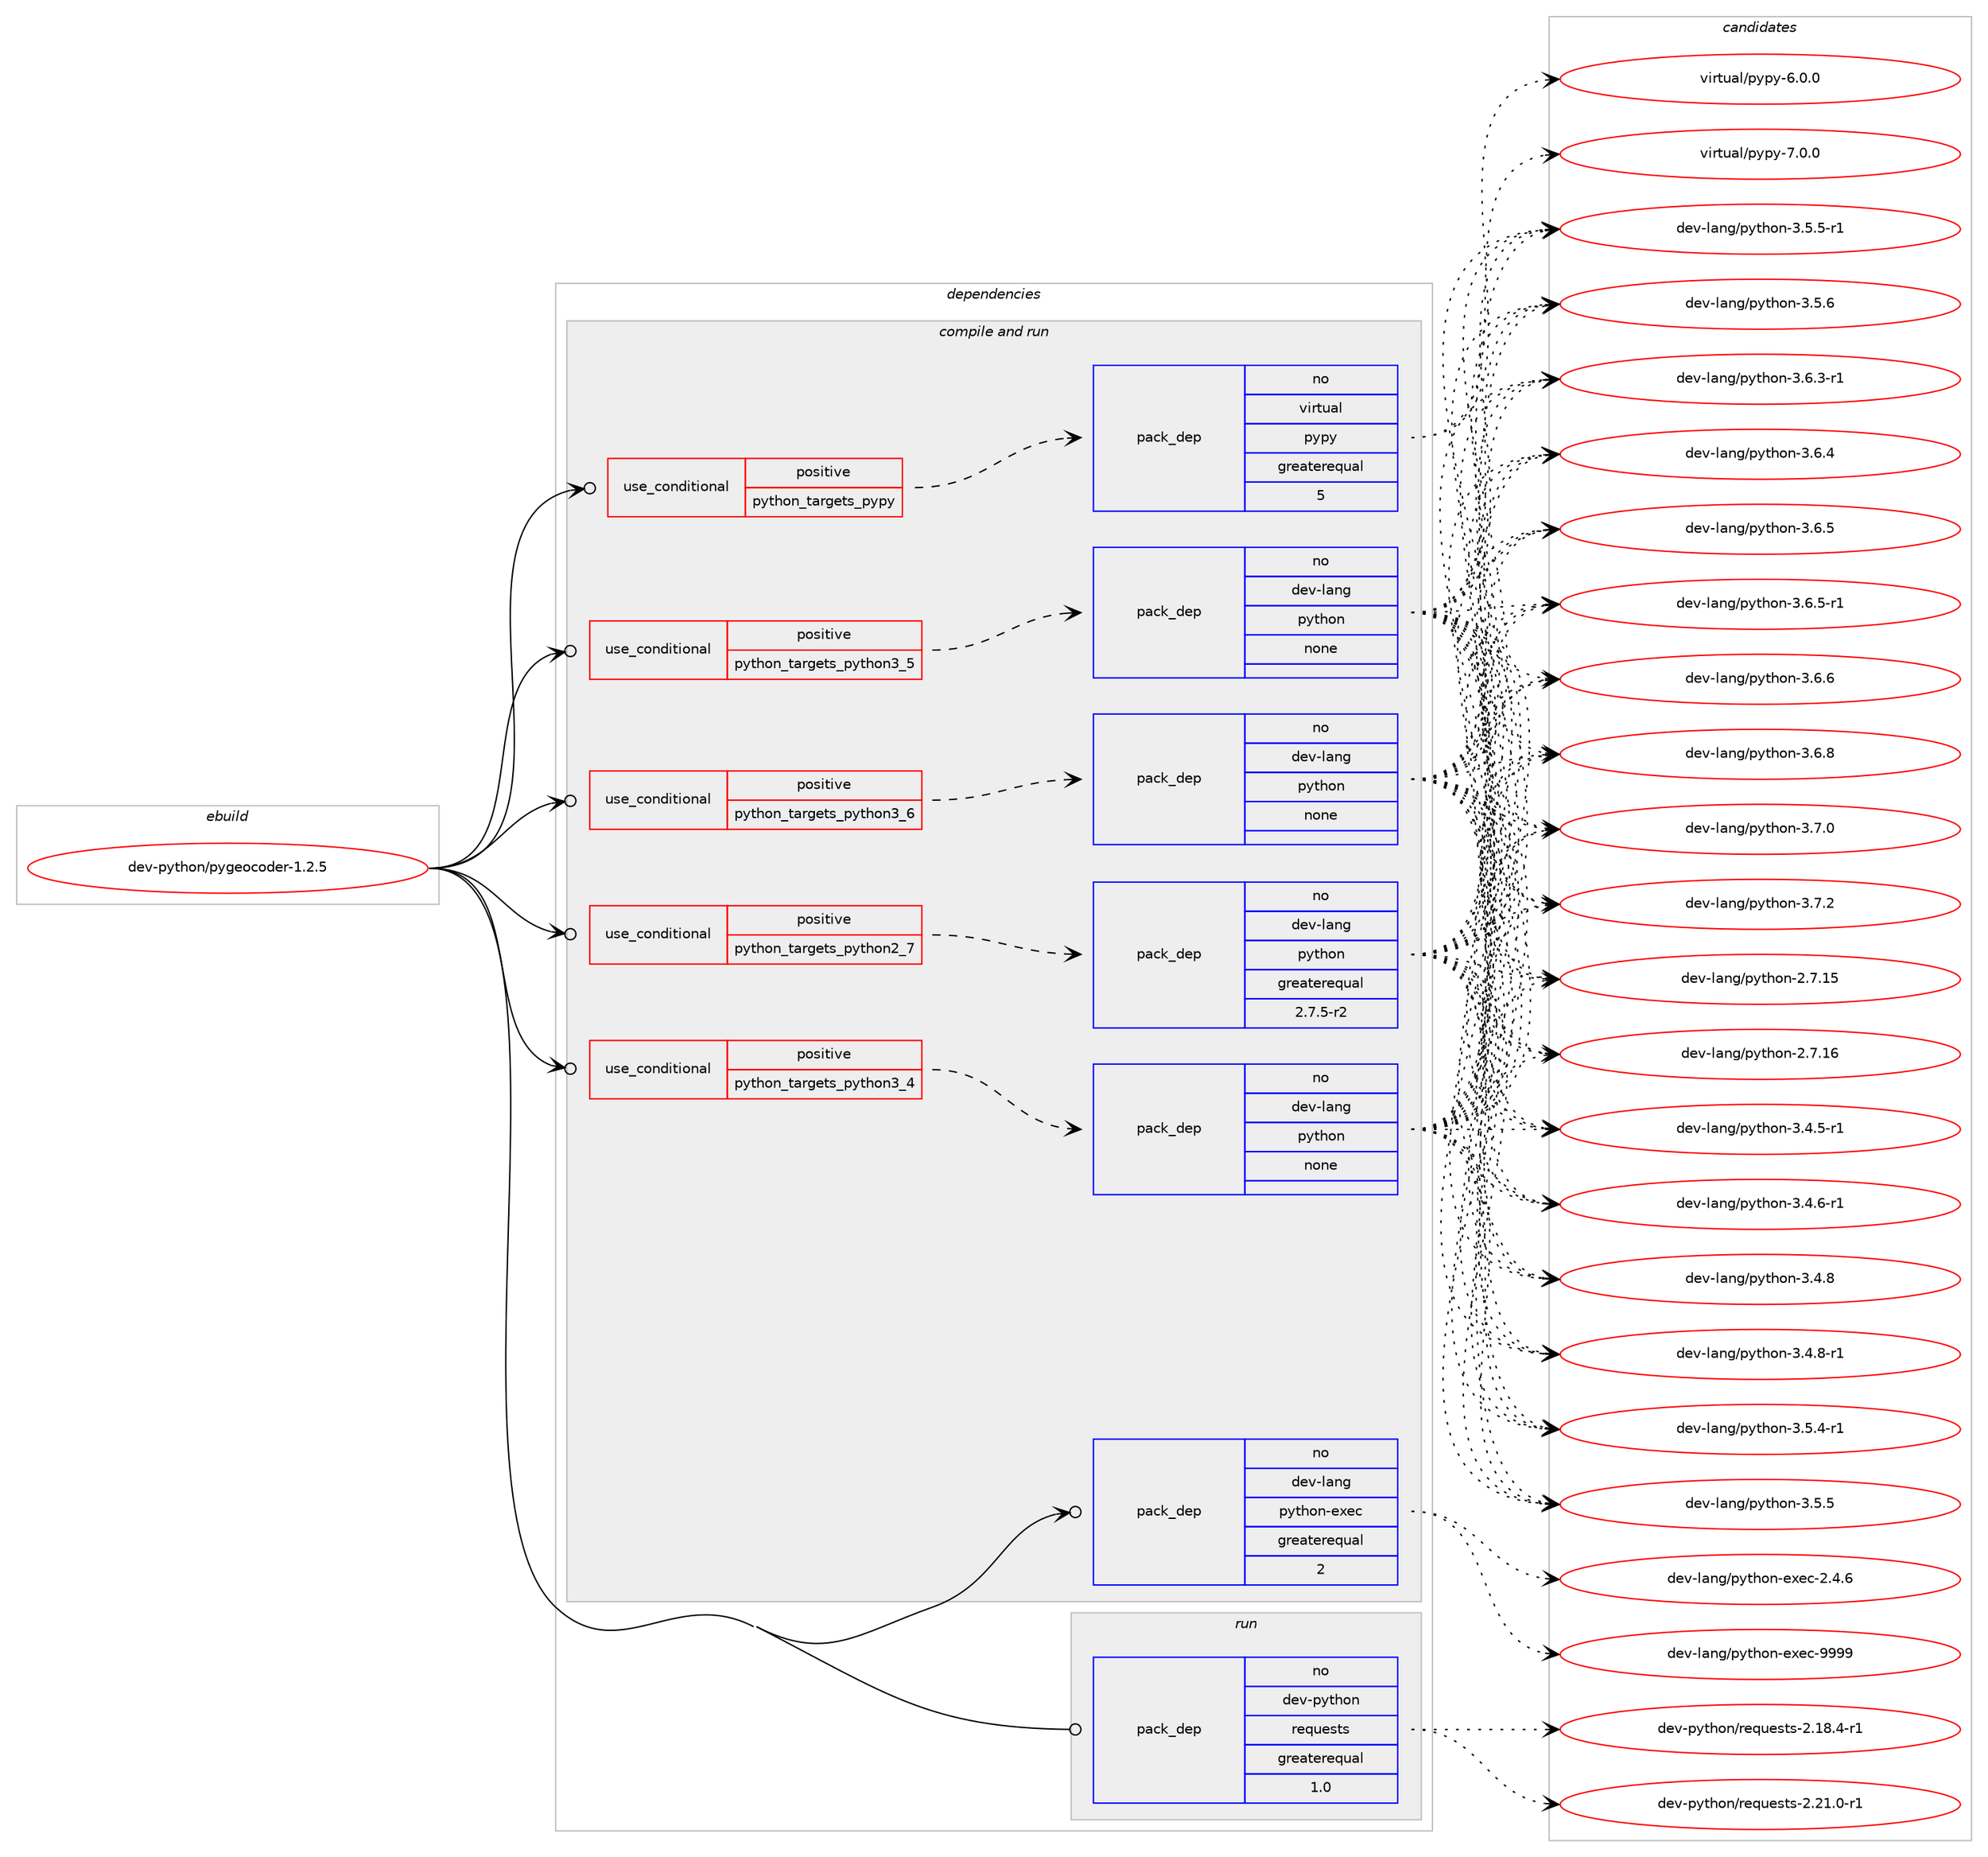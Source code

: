 digraph prolog {

# *************
# Graph options
# *************

newrank=true;
concentrate=true;
compound=true;
graph [rankdir=LR,fontname=Helvetica,fontsize=10,ranksep=1.5];#, ranksep=2.5, nodesep=0.2];
edge  [arrowhead=vee];
node  [fontname=Helvetica,fontsize=10];

# **********
# The ebuild
# **********

subgraph cluster_leftcol {
color=gray;
rank=same;
label=<<i>ebuild</i>>;
id [label="dev-python/pygeocoder-1.2.5", color=red, width=4, href="../dev-python/pygeocoder-1.2.5.svg"];
}

# ****************
# The dependencies
# ****************

subgraph cluster_midcol {
color=gray;
label=<<i>dependencies</i>>;
subgraph cluster_compile {
fillcolor="#eeeeee";
style=filled;
label=<<i>compile</i>>;
}
subgraph cluster_compileandrun {
fillcolor="#eeeeee";
style=filled;
label=<<i>compile and run</i>>;
subgraph cond380852 {
dependency1429434 [label=<<TABLE BORDER="0" CELLBORDER="1" CELLSPACING="0" CELLPADDING="4"><TR><TD ROWSPAN="3" CELLPADDING="10">use_conditional</TD></TR><TR><TD>positive</TD></TR><TR><TD>python_targets_pypy</TD></TR></TABLE>>, shape=none, color=red];
subgraph pack1025264 {
dependency1429435 [label=<<TABLE BORDER="0" CELLBORDER="1" CELLSPACING="0" CELLPADDING="4" WIDTH="220"><TR><TD ROWSPAN="6" CELLPADDING="30">pack_dep</TD></TR><TR><TD WIDTH="110">no</TD></TR><TR><TD>virtual</TD></TR><TR><TD>pypy</TD></TR><TR><TD>greaterequal</TD></TR><TR><TD>5</TD></TR></TABLE>>, shape=none, color=blue];
}
dependency1429434:e -> dependency1429435:w [weight=20,style="dashed",arrowhead="vee"];
}
id:e -> dependency1429434:w [weight=20,style="solid",arrowhead="odotvee"];
subgraph cond380853 {
dependency1429436 [label=<<TABLE BORDER="0" CELLBORDER="1" CELLSPACING="0" CELLPADDING="4"><TR><TD ROWSPAN="3" CELLPADDING="10">use_conditional</TD></TR><TR><TD>positive</TD></TR><TR><TD>python_targets_python2_7</TD></TR></TABLE>>, shape=none, color=red];
subgraph pack1025265 {
dependency1429437 [label=<<TABLE BORDER="0" CELLBORDER="1" CELLSPACING="0" CELLPADDING="4" WIDTH="220"><TR><TD ROWSPAN="6" CELLPADDING="30">pack_dep</TD></TR><TR><TD WIDTH="110">no</TD></TR><TR><TD>dev-lang</TD></TR><TR><TD>python</TD></TR><TR><TD>greaterequal</TD></TR><TR><TD>2.7.5-r2</TD></TR></TABLE>>, shape=none, color=blue];
}
dependency1429436:e -> dependency1429437:w [weight=20,style="dashed",arrowhead="vee"];
}
id:e -> dependency1429436:w [weight=20,style="solid",arrowhead="odotvee"];
subgraph cond380854 {
dependency1429438 [label=<<TABLE BORDER="0" CELLBORDER="1" CELLSPACING="0" CELLPADDING="4"><TR><TD ROWSPAN="3" CELLPADDING="10">use_conditional</TD></TR><TR><TD>positive</TD></TR><TR><TD>python_targets_python3_4</TD></TR></TABLE>>, shape=none, color=red];
subgraph pack1025266 {
dependency1429439 [label=<<TABLE BORDER="0" CELLBORDER="1" CELLSPACING="0" CELLPADDING="4" WIDTH="220"><TR><TD ROWSPAN="6" CELLPADDING="30">pack_dep</TD></TR><TR><TD WIDTH="110">no</TD></TR><TR><TD>dev-lang</TD></TR><TR><TD>python</TD></TR><TR><TD>none</TD></TR><TR><TD></TD></TR></TABLE>>, shape=none, color=blue];
}
dependency1429438:e -> dependency1429439:w [weight=20,style="dashed",arrowhead="vee"];
}
id:e -> dependency1429438:w [weight=20,style="solid",arrowhead="odotvee"];
subgraph cond380855 {
dependency1429440 [label=<<TABLE BORDER="0" CELLBORDER="1" CELLSPACING="0" CELLPADDING="4"><TR><TD ROWSPAN="3" CELLPADDING="10">use_conditional</TD></TR><TR><TD>positive</TD></TR><TR><TD>python_targets_python3_5</TD></TR></TABLE>>, shape=none, color=red];
subgraph pack1025267 {
dependency1429441 [label=<<TABLE BORDER="0" CELLBORDER="1" CELLSPACING="0" CELLPADDING="4" WIDTH="220"><TR><TD ROWSPAN="6" CELLPADDING="30">pack_dep</TD></TR><TR><TD WIDTH="110">no</TD></TR><TR><TD>dev-lang</TD></TR><TR><TD>python</TD></TR><TR><TD>none</TD></TR><TR><TD></TD></TR></TABLE>>, shape=none, color=blue];
}
dependency1429440:e -> dependency1429441:w [weight=20,style="dashed",arrowhead="vee"];
}
id:e -> dependency1429440:w [weight=20,style="solid",arrowhead="odotvee"];
subgraph cond380856 {
dependency1429442 [label=<<TABLE BORDER="0" CELLBORDER="1" CELLSPACING="0" CELLPADDING="4"><TR><TD ROWSPAN="3" CELLPADDING="10">use_conditional</TD></TR><TR><TD>positive</TD></TR><TR><TD>python_targets_python3_6</TD></TR></TABLE>>, shape=none, color=red];
subgraph pack1025268 {
dependency1429443 [label=<<TABLE BORDER="0" CELLBORDER="1" CELLSPACING="0" CELLPADDING="4" WIDTH="220"><TR><TD ROWSPAN="6" CELLPADDING="30">pack_dep</TD></TR><TR><TD WIDTH="110">no</TD></TR><TR><TD>dev-lang</TD></TR><TR><TD>python</TD></TR><TR><TD>none</TD></TR><TR><TD></TD></TR></TABLE>>, shape=none, color=blue];
}
dependency1429442:e -> dependency1429443:w [weight=20,style="dashed",arrowhead="vee"];
}
id:e -> dependency1429442:w [weight=20,style="solid",arrowhead="odotvee"];
subgraph pack1025269 {
dependency1429444 [label=<<TABLE BORDER="0" CELLBORDER="1" CELLSPACING="0" CELLPADDING="4" WIDTH="220"><TR><TD ROWSPAN="6" CELLPADDING="30">pack_dep</TD></TR><TR><TD WIDTH="110">no</TD></TR><TR><TD>dev-lang</TD></TR><TR><TD>python-exec</TD></TR><TR><TD>greaterequal</TD></TR><TR><TD>2</TD></TR></TABLE>>, shape=none, color=blue];
}
id:e -> dependency1429444:w [weight=20,style="solid",arrowhead="odotvee"];
}
subgraph cluster_run {
fillcolor="#eeeeee";
style=filled;
label=<<i>run</i>>;
subgraph pack1025270 {
dependency1429445 [label=<<TABLE BORDER="0" CELLBORDER="1" CELLSPACING="0" CELLPADDING="4" WIDTH="220"><TR><TD ROWSPAN="6" CELLPADDING="30">pack_dep</TD></TR><TR><TD WIDTH="110">no</TD></TR><TR><TD>dev-python</TD></TR><TR><TD>requests</TD></TR><TR><TD>greaterequal</TD></TR><TR><TD>1.0</TD></TR></TABLE>>, shape=none, color=blue];
}
id:e -> dependency1429445:w [weight=20,style="solid",arrowhead="odot"];
}
}

# **************
# The candidates
# **************

subgraph cluster_choices {
rank=same;
color=gray;
label=<<i>candidates</i>>;

subgraph choice1025264 {
color=black;
nodesep=1;
choice1181051141161179710847112121112121455446484648 [label="virtual/pypy-6.0.0", color=red, width=4,href="../virtual/pypy-6.0.0.svg"];
choice1181051141161179710847112121112121455546484648 [label="virtual/pypy-7.0.0", color=red, width=4,href="../virtual/pypy-7.0.0.svg"];
dependency1429435:e -> choice1181051141161179710847112121112121455446484648:w [style=dotted,weight="100"];
dependency1429435:e -> choice1181051141161179710847112121112121455546484648:w [style=dotted,weight="100"];
}
subgraph choice1025265 {
color=black;
nodesep=1;
choice10010111845108971101034711212111610411111045504655464953 [label="dev-lang/python-2.7.15", color=red, width=4,href="../dev-lang/python-2.7.15.svg"];
choice10010111845108971101034711212111610411111045504655464954 [label="dev-lang/python-2.7.16", color=red, width=4,href="../dev-lang/python-2.7.16.svg"];
choice1001011184510897110103471121211161041111104551465246534511449 [label="dev-lang/python-3.4.5-r1", color=red, width=4,href="../dev-lang/python-3.4.5-r1.svg"];
choice1001011184510897110103471121211161041111104551465246544511449 [label="dev-lang/python-3.4.6-r1", color=red, width=4,href="../dev-lang/python-3.4.6-r1.svg"];
choice100101118451089711010347112121116104111110455146524656 [label="dev-lang/python-3.4.8", color=red, width=4,href="../dev-lang/python-3.4.8.svg"];
choice1001011184510897110103471121211161041111104551465246564511449 [label="dev-lang/python-3.4.8-r1", color=red, width=4,href="../dev-lang/python-3.4.8-r1.svg"];
choice1001011184510897110103471121211161041111104551465346524511449 [label="dev-lang/python-3.5.4-r1", color=red, width=4,href="../dev-lang/python-3.5.4-r1.svg"];
choice100101118451089711010347112121116104111110455146534653 [label="dev-lang/python-3.5.5", color=red, width=4,href="../dev-lang/python-3.5.5.svg"];
choice1001011184510897110103471121211161041111104551465346534511449 [label="dev-lang/python-3.5.5-r1", color=red, width=4,href="../dev-lang/python-3.5.5-r1.svg"];
choice100101118451089711010347112121116104111110455146534654 [label="dev-lang/python-3.5.6", color=red, width=4,href="../dev-lang/python-3.5.6.svg"];
choice1001011184510897110103471121211161041111104551465446514511449 [label="dev-lang/python-3.6.3-r1", color=red, width=4,href="../dev-lang/python-3.6.3-r1.svg"];
choice100101118451089711010347112121116104111110455146544652 [label="dev-lang/python-3.6.4", color=red, width=4,href="../dev-lang/python-3.6.4.svg"];
choice100101118451089711010347112121116104111110455146544653 [label="dev-lang/python-3.6.5", color=red, width=4,href="../dev-lang/python-3.6.5.svg"];
choice1001011184510897110103471121211161041111104551465446534511449 [label="dev-lang/python-3.6.5-r1", color=red, width=4,href="../dev-lang/python-3.6.5-r1.svg"];
choice100101118451089711010347112121116104111110455146544654 [label="dev-lang/python-3.6.6", color=red, width=4,href="../dev-lang/python-3.6.6.svg"];
choice100101118451089711010347112121116104111110455146544656 [label="dev-lang/python-3.6.8", color=red, width=4,href="../dev-lang/python-3.6.8.svg"];
choice100101118451089711010347112121116104111110455146554648 [label="dev-lang/python-3.7.0", color=red, width=4,href="../dev-lang/python-3.7.0.svg"];
choice100101118451089711010347112121116104111110455146554650 [label="dev-lang/python-3.7.2", color=red, width=4,href="../dev-lang/python-3.7.2.svg"];
dependency1429437:e -> choice10010111845108971101034711212111610411111045504655464953:w [style=dotted,weight="100"];
dependency1429437:e -> choice10010111845108971101034711212111610411111045504655464954:w [style=dotted,weight="100"];
dependency1429437:e -> choice1001011184510897110103471121211161041111104551465246534511449:w [style=dotted,weight="100"];
dependency1429437:e -> choice1001011184510897110103471121211161041111104551465246544511449:w [style=dotted,weight="100"];
dependency1429437:e -> choice100101118451089711010347112121116104111110455146524656:w [style=dotted,weight="100"];
dependency1429437:e -> choice1001011184510897110103471121211161041111104551465246564511449:w [style=dotted,weight="100"];
dependency1429437:e -> choice1001011184510897110103471121211161041111104551465346524511449:w [style=dotted,weight="100"];
dependency1429437:e -> choice100101118451089711010347112121116104111110455146534653:w [style=dotted,weight="100"];
dependency1429437:e -> choice1001011184510897110103471121211161041111104551465346534511449:w [style=dotted,weight="100"];
dependency1429437:e -> choice100101118451089711010347112121116104111110455146534654:w [style=dotted,weight="100"];
dependency1429437:e -> choice1001011184510897110103471121211161041111104551465446514511449:w [style=dotted,weight="100"];
dependency1429437:e -> choice100101118451089711010347112121116104111110455146544652:w [style=dotted,weight="100"];
dependency1429437:e -> choice100101118451089711010347112121116104111110455146544653:w [style=dotted,weight="100"];
dependency1429437:e -> choice1001011184510897110103471121211161041111104551465446534511449:w [style=dotted,weight="100"];
dependency1429437:e -> choice100101118451089711010347112121116104111110455146544654:w [style=dotted,weight="100"];
dependency1429437:e -> choice100101118451089711010347112121116104111110455146544656:w [style=dotted,weight="100"];
dependency1429437:e -> choice100101118451089711010347112121116104111110455146554648:w [style=dotted,weight="100"];
dependency1429437:e -> choice100101118451089711010347112121116104111110455146554650:w [style=dotted,weight="100"];
}
subgraph choice1025266 {
color=black;
nodesep=1;
choice10010111845108971101034711212111610411111045504655464953 [label="dev-lang/python-2.7.15", color=red, width=4,href="../dev-lang/python-2.7.15.svg"];
choice10010111845108971101034711212111610411111045504655464954 [label="dev-lang/python-2.7.16", color=red, width=4,href="../dev-lang/python-2.7.16.svg"];
choice1001011184510897110103471121211161041111104551465246534511449 [label="dev-lang/python-3.4.5-r1", color=red, width=4,href="../dev-lang/python-3.4.5-r1.svg"];
choice1001011184510897110103471121211161041111104551465246544511449 [label="dev-lang/python-3.4.6-r1", color=red, width=4,href="../dev-lang/python-3.4.6-r1.svg"];
choice100101118451089711010347112121116104111110455146524656 [label="dev-lang/python-3.4.8", color=red, width=4,href="../dev-lang/python-3.4.8.svg"];
choice1001011184510897110103471121211161041111104551465246564511449 [label="dev-lang/python-3.4.8-r1", color=red, width=4,href="../dev-lang/python-3.4.8-r1.svg"];
choice1001011184510897110103471121211161041111104551465346524511449 [label="dev-lang/python-3.5.4-r1", color=red, width=4,href="../dev-lang/python-3.5.4-r1.svg"];
choice100101118451089711010347112121116104111110455146534653 [label="dev-lang/python-3.5.5", color=red, width=4,href="../dev-lang/python-3.5.5.svg"];
choice1001011184510897110103471121211161041111104551465346534511449 [label="dev-lang/python-3.5.5-r1", color=red, width=4,href="../dev-lang/python-3.5.5-r1.svg"];
choice100101118451089711010347112121116104111110455146534654 [label="dev-lang/python-3.5.6", color=red, width=4,href="../dev-lang/python-3.5.6.svg"];
choice1001011184510897110103471121211161041111104551465446514511449 [label="dev-lang/python-3.6.3-r1", color=red, width=4,href="../dev-lang/python-3.6.3-r1.svg"];
choice100101118451089711010347112121116104111110455146544652 [label="dev-lang/python-3.6.4", color=red, width=4,href="../dev-lang/python-3.6.4.svg"];
choice100101118451089711010347112121116104111110455146544653 [label="dev-lang/python-3.6.5", color=red, width=4,href="../dev-lang/python-3.6.5.svg"];
choice1001011184510897110103471121211161041111104551465446534511449 [label="dev-lang/python-3.6.5-r1", color=red, width=4,href="../dev-lang/python-3.6.5-r1.svg"];
choice100101118451089711010347112121116104111110455146544654 [label="dev-lang/python-3.6.6", color=red, width=4,href="../dev-lang/python-3.6.6.svg"];
choice100101118451089711010347112121116104111110455146544656 [label="dev-lang/python-3.6.8", color=red, width=4,href="../dev-lang/python-3.6.8.svg"];
choice100101118451089711010347112121116104111110455146554648 [label="dev-lang/python-3.7.0", color=red, width=4,href="../dev-lang/python-3.7.0.svg"];
choice100101118451089711010347112121116104111110455146554650 [label="dev-lang/python-3.7.2", color=red, width=4,href="../dev-lang/python-3.7.2.svg"];
dependency1429439:e -> choice10010111845108971101034711212111610411111045504655464953:w [style=dotted,weight="100"];
dependency1429439:e -> choice10010111845108971101034711212111610411111045504655464954:w [style=dotted,weight="100"];
dependency1429439:e -> choice1001011184510897110103471121211161041111104551465246534511449:w [style=dotted,weight="100"];
dependency1429439:e -> choice1001011184510897110103471121211161041111104551465246544511449:w [style=dotted,weight="100"];
dependency1429439:e -> choice100101118451089711010347112121116104111110455146524656:w [style=dotted,weight="100"];
dependency1429439:e -> choice1001011184510897110103471121211161041111104551465246564511449:w [style=dotted,weight="100"];
dependency1429439:e -> choice1001011184510897110103471121211161041111104551465346524511449:w [style=dotted,weight="100"];
dependency1429439:e -> choice100101118451089711010347112121116104111110455146534653:w [style=dotted,weight="100"];
dependency1429439:e -> choice1001011184510897110103471121211161041111104551465346534511449:w [style=dotted,weight="100"];
dependency1429439:e -> choice100101118451089711010347112121116104111110455146534654:w [style=dotted,weight="100"];
dependency1429439:e -> choice1001011184510897110103471121211161041111104551465446514511449:w [style=dotted,weight="100"];
dependency1429439:e -> choice100101118451089711010347112121116104111110455146544652:w [style=dotted,weight="100"];
dependency1429439:e -> choice100101118451089711010347112121116104111110455146544653:w [style=dotted,weight="100"];
dependency1429439:e -> choice1001011184510897110103471121211161041111104551465446534511449:w [style=dotted,weight="100"];
dependency1429439:e -> choice100101118451089711010347112121116104111110455146544654:w [style=dotted,weight="100"];
dependency1429439:e -> choice100101118451089711010347112121116104111110455146544656:w [style=dotted,weight="100"];
dependency1429439:e -> choice100101118451089711010347112121116104111110455146554648:w [style=dotted,weight="100"];
dependency1429439:e -> choice100101118451089711010347112121116104111110455146554650:w [style=dotted,weight="100"];
}
subgraph choice1025267 {
color=black;
nodesep=1;
choice10010111845108971101034711212111610411111045504655464953 [label="dev-lang/python-2.7.15", color=red, width=4,href="../dev-lang/python-2.7.15.svg"];
choice10010111845108971101034711212111610411111045504655464954 [label="dev-lang/python-2.7.16", color=red, width=4,href="../dev-lang/python-2.7.16.svg"];
choice1001011184510897110103471121211161041111104551465246534511449 [label="dev-lang/python-3.4.5-r1", color=red, width=4,href="../dev-lang/python-3.4.5-r1.svg"];
choice1001011184510897110103471121211161041111104551465246544511449 [label="dev-lang/python-3.4.6-r1", color=red, width=4,href="../dev-lang/python-3.4.6-r1.svg"];
choice100101118451089711010347112121116104111110455146524656 [label="dev-lang/python-3.4.8", color=red, width=4,href="../dev-lang/python-3.4.8.svg"];
choice1001011184510897110103471121211161041111104551465246564511449 [label="dev-lang/python-3.4.8-r1", color=red, width=4,href="../dev-lang/python-3.4.8-r1.svg"];
choice1001011184510897110103471121211161041111104551465346524511449 [label="dev-lang/python-3.5.4-r1", color=red, width=4,href="../dev-lang/python-3.5.4-r1.svg"];
choice100101118451089711010347112121116104111110455146534653 [label="dev-lang/python-3.5.5", color=red, width=4,href="../dev-lang/python-3.5.5.svg"];
choice1001011184510897110103471121211161041111104551465346534511449 [label="dev-lang/python-3.5.5-r1", color=red, width=4,href="../dev-lang/python-3.5.5-r1.svg"];
choice100101118451089711010347112121116104111110455146534654 [label="dev-lang/python-3.5.6", color=red, width=4,href="../dev-lang/python-3.5.6.svg"];
choice1001011184510897110103471121211161041111104551465446514511449 [label="dev-lang/python-3.6.3-r1", color=red, width=4,href="../dev-lang/python-3.6.3-r1.svg"];
choice100101118451089711010347112121116104111110455146544652 [label="dev-lang/python-3.6.4", color=red, width=4,href="../dev-lang/python-3.6.4.svg"];
choice100101118451089711010347112121116104111110455146544653 [label="dev-lang/python-3.6.5", color=red, width=4,href="../dev-lang/python-3.6.5.svg"];
choice1001011184510897110103471121211161041111104551465446534511449 [label="dev-lang/python-3.6.5-r1", color=red, width=4,href="../dev-lang/python-3.6.5-r1.svg"];
choice100101118451089711010347112121116104111110455146544654 [label="dev-lang/python-3.6.6", color=red, width=4,href="../dev-lang/python-3.6.6.svg"];
choice100101118451089711010347112121116104111110455146544656 [label="dev-lang/python-3.6.8", color=red, width=4,href="../dev-lang/python-3.6.8.svg"];
choice100101118451089711010347112121116104111110455146554648 [label="dev-lang/python-3.7.0", color=red, width=4,href="../dev-lang/python-3.7.0.svg"];
choice100101118451089711010347112121116104111110455146554650 [label="dev-lang/python-3.7.2", color=red, width=4,href="../dev-lang/python-3.7.2.svg"];
dependency1429441:e -> choice10010111845108971101034711212111610411111045504655464953:w [style=dotted,weight="100"];
dependency1429441:e -> choice10010111845108971101034711212111610411111045504655464954:w [style=dotted,weight="100"];
dependency1429441:e -> choice1001011184510897110103471121211161041111104551465246534511449:w [style=dotted,weight="100"];
dependency1429441:e -> choice1001011184510897110103471121211161041111104551465246544511449:w [style=dotted,weight="100"];
dependency1429441:e -> choice100101118451089711010347112121116104111110455146524656:w [style=dotted,weight="100"];
dependency1429441:e -> choice1001011184510897110103471121211161041111104551465246564511449:w [style=dotted,weight="100"];
dependency1429441:e -> choice1001011184510897110103471121211161041111104551465346524511449:w [style=dotted,weight="100"];
dependency1429441:e -> choice100101118451089711010347112121116104111110455146534653:w [style=dotted,weight="100"];
dependency1429441:e -> choice1001011184510897110103471121211161041111104551465346534511449:w [style=dotted,weight="100"];
dependency1429441:e -> choice100101118451089711010347112121116104111110455146534654:w [style=dotted,weight="100"];
dependency1429441:e -> choice1001011184510897110103471121211161041111104551465446514511449:w [style=dotted,weight="100"];
dependency1429441:e -> choice100101118451089711010347112121116104111110455146544652:w [style=dotted,weight="100"];
dependency1429441:e -> choice100101118451089711010347112121116104111110455146544653:w [style=dotted,weight="100"];
dependency1429441:e -> choice1001011184510897110103471121211161041111104551465446534511449:w [style=dotted,weight="100"];
dependency1429441:e -> choice100101118451089711010347112121116104111110455146544654:w [style=dotted,weight="100"];
dependency1429441:e -> choice100101118451089711010347112121116104111110455146544656:w [style=dotted,weight="100"];
dependency1429441:e -> choice100101118451089711010347112121116104111110455146554648:w [style=dotted,weight="100"];
dependency1429441:e -> choice100101118451089711010347112121116104111110455146554650:w [style=dotted,weight="100"];
}
subgraph choice1025268 {
color=black;
nodesep=1;
choice10010111845108971101034711212111610411111045504655464953 [label="dev-lang/python-2.7.15", color=red, width=4,href="../dev-lang/python-2.7.15.svg"];
choice10010111845108971101034711212111610411111045504655464954 [label="dev-lang/python-2.7.16", color=red, width=4,href="../dev-lang/python-2.7.16.svg"];
choice1001011184510897110103471121211161041111104551465246534511449 [label="dev-lang/python-3.4.5-r1", color=red, width=4,href="../dev-lang/python-3.4.5-r1.svg"];
choice1001011184510897110103471121211161041111104551465246544511449 [label="dev-lang/python-3.4.6-r1", color=red, width=4,href="../dev-lang/python-3.4.6-r1.svg"];
choice100101118451089711010347112121116104111110455146524656 [label="dev-lang/python-3.4.8", color=red, width=4,href="../dev-lang/python-3.4.8.svg"];
choice1001011184510897110103471121211161041111104551465246564511449 [label="dev-lang/python-3.4.8-r1", color=red, width=4,href="../dev-lang/python-3.4.8-r1.svg"];
choice1001011184510897110103471121211161041111104551465346524511449 [label="dev-lang/python-3.5.4-r1", color=red, width=4,href="../dev-lang/python-3.5.4-r1.svg"];
choice100101118451089711010347112121116104111110455146534653 [label="dev-lang/python-3.5.5", color=red, width=4,href="../dev-lang/python-3.5.5.svg"];
choice1001011184510897110103471121211161041111104551465346534511449 [label="dev-lang/python-3.5.5-r1", color=red, width=4,href="../dev-lang/python-3.5.5-r1.svg"];
choice100101118451089711010347112121116104111110455146534654 [label="dev-lang/python-3.5.6", color=red, width=4,href="../dev-lang/python-3.5.6.svg"];
choice1001011184510897110103471121211161041111104551465446514511449 [label="dev-lang/python-3.6.3-r1", color=red, width=4,href="../dev-lang/python-3.6.3-r1.svg"];
choice100101118451089711010347112121116104111110455146544652 [label="dev-lang/python-3.6.4", color=red, width=4,href="../dev-lang/python-3.6.4.svg"];
choice100101118451089711010347112121116104111110455146544653 [label="dev-lang/python-3.6.5", color=red, width=4,href="../dev-lang/python-3.6.5.svg"];
choice1001011184510897110103471121211161041111104551465446534511449 [label="dev-lang/python-3.6.5-r1", color=red, width=4,href="../dev-lang/python-3.6.5-r1.svg"];
choice100101118451089711010347112121116104111110455146544654 [label="dev-lang/python-3.6.6", color=red, width=4,href="../dev-lang/python-3.6.6.svg"];
choice100101118451089711010347112121116104111110455146544656 [label="dev-lang/python-3.6.8", color=red, width=4,href="../dev-lang/python-3.6.8.svg"];
choice100101118451089711010347112121116104111110455146554648 [label="dev-lang/python-3.7.0", color=red, width=4,href="../dev-lang/python-3.7.0.svg"];
choice100101118451089711010347112121116104111110455146554650 [label="dev-lang/python-3.7.2", color=red, width=4,href="../dev-lang/python-3.7.2.svg"];
dependency1429443:e -> choice10010111845108971101034711212111610411111045504655464953:w [style=dotted,weight="100"];
dependency1429443:e -> choice10010111845108971101034711212111610411111045504655464954:w [style=dotted,weight="100"];
dependency1429443:e -> choice1001011184510897110103471121211161041111104551465246534511449:w [style=dotted,weight="100"];
dependency1429443:e -> choice1001011184510897110103471121211161041111104551465246544511449:w [style=dotted,weight="100"];
dependency1429443:e -> choice100101118451089711010347112121116104111110455146524656:w [style=dotted,weight="100"];
dependency1429443:e -> choice1001011184510897110103471121211161041111104551465246564511449:w [style=dotted,weight="100"];
dependency1429443:e -> choice1001011184510897110103471121211161041111104551465346524511449:w [style=dotted,weight="100"];
dependency1429443:e -> choice100101118451089711010347112121116104111110455146534653:w [style=dotted,weight="100"];
dependency1429443:e -> choice1001011184510897110103471121211161041111104551465346534511449:w [style=dotted,weight="100"];
dependency1429443:e -> choice100101118451089711010347112121116104111110455146534654:w [style=dotted,weight="100"];
dependency1429443:e -> choice1001011184510897110103471121211161041111104551465446514511449:w [style=dotted,weight="100"];
dependency1429443:e -> choice100101118451089711010347112121116104111110455146544652:w [style=dotted,weight="100"];
dependency1429443:e -> choice100101118451089711010347112121116104111110455146544653:w [style=dotted,weight="100"];
dependency1429443:e -> choice1001011184510897110103471121211161041111104551465446534511449:w [style=dotted,weight="100"];
dependency1429443:e -> choice100101118451089711010347112121116104111110455146544654:w [style=dotted,weight="100"];
dependency1429443:e -> choice100101118451089711010347112121116104111110455146544656:w [style=dotted,weight="100"];
dependency1429443:e -> choice100101118451089711010347112121116104111110455146554648:w [style=dotted,weight="100"];
dependency1429443:e -> choice100101118451089711010347112121116104111110455146554650:w [style=dotted,weight="100"];
}
subgraph choice1025269 {
color=black;
nodesep=1;
choice1001011184510897110103471121211161041111104510112010199455046524654 [label="dev-lang/python-exec-2.4.6", color=red, width=4,href="../dev-lang/python-exec-2.4.6.svg"];
choice10010111845108971101034711212111610411111045101120101994557575757 [label="dev-lang/python-exec-9999", color=red, width=4,href="../dev-lang/python-exec-9999.svg"];
dependency1429444:e -> choice1001011184510897110103471121211161041111104510112010199455046524654:w [style=dotted,weight="100"];
dependency1429444:e -> choice10010111845108971101034711212111610411111045101120101994557575757:w [style=dotted,weight="100"];
}
subgraph choice1025270 {
color=black;
nodesep=1;
choice1001011184511212111610411111047114101113117101115116115455046495646524511449 [label="dev-python/requests-2.18.4-r1", color=red, width=4,href="../dev-python/requests-2.18.4-r1.svg"];
choice1001011184511212111610411111047114101113117101115116115455046504946484511449 [label="dev-python/requests-2.21.0-r1", color=red, width=4,href="../dev-python/requests-2.21.0-r1.svg"];
dependency1429445:e -> choice1001011184511212111610411111047114101113117101115116115455046495646524511449:w [style=dotted,weight="100"];
dependency1429445:e -> choice1001011184511212111610411111047114101113117101115116115455046504946484511449:w [style=dotted,weight="100"];
}
}

}
